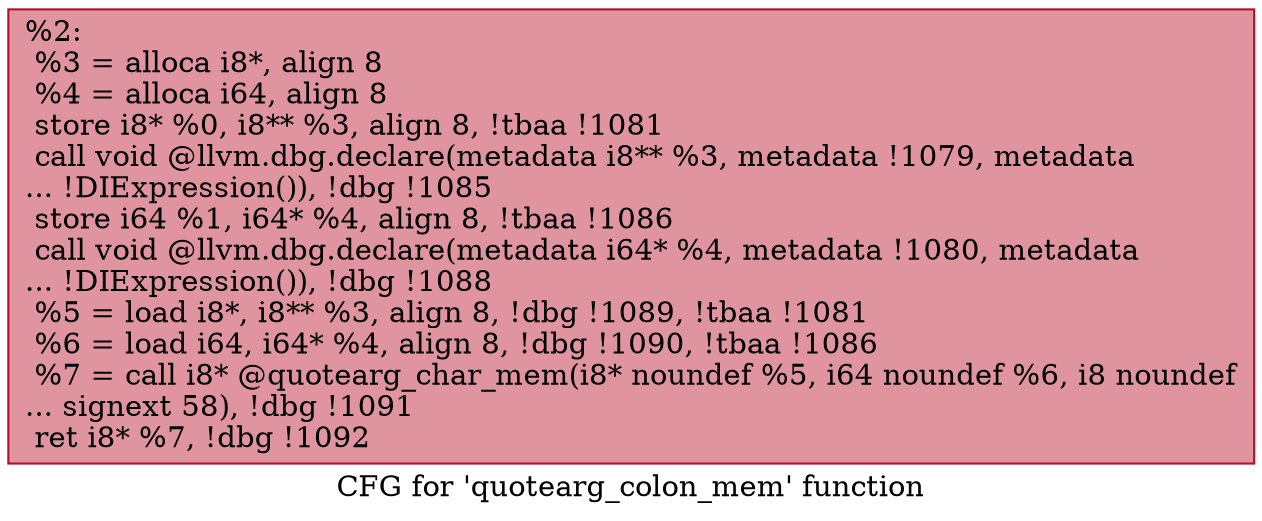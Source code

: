 digraph "CFG for 'quotearg_colon_mem' function" {
	label="CFG for 'quotearg_colon_mem' function";

	Node0x17a14b0 [shape=record,color="#b70d28ff", style=filled, fillcolor="#b70d2870",label="{%2:\l  %3 = alloca i8*, align 8\l  %4 = alloca i64, align 8\l  store i8* %0, i8** %3, align 8, !tbaa !1081\l  call void @llvm.dbg.declare(metadata i8** %3, metadata !1079, metadata\l... !DIExpression()), !dbg !1085\l  store i64 %1, i64* %4, align 8, !tbaa !1086\l  call void @llvm.dbg.declare(metadata i64* %4, metadata !1080, metadata\l... !DIExpression()), !dbg !1088\l  %5 = load i8*, i8** %3, align 8, !dbg !1089, !tbaa !1081\l  %6 = load i64, i64* %4, align 8, !dbg !1090, !tbaa !1086\l  %7 = call i8* @quotearg_char_mem(i8* noundef %5, i64 noundef %6, i8 noundef\l... signext 58), !dbg !1091\l  ret i8* %7, !dbg !1092\l}"];
}
